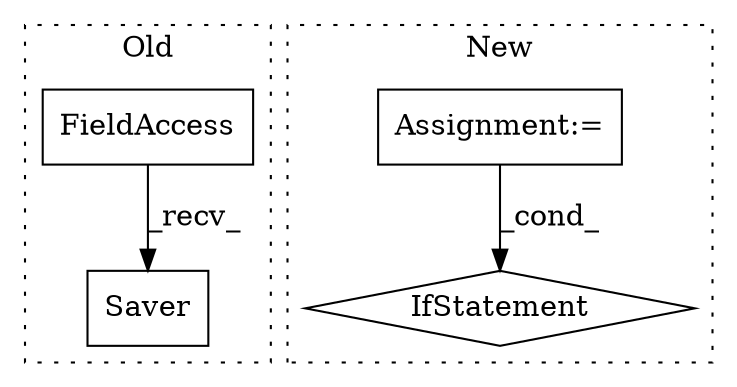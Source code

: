 digraph G {
subgraph cluster0 {
1 [label="Saver" a="32" s="6421,6445" l="6,1" shape="box"];
3 [label="FieldAccess" a="22" s="6404" l="16" shape="box"];
label = "Old";
style="dotted";
}
subgraph cluster1 {
2 [label="IfStatement" a="25" s="5958,5990" l="4,2" shape="diamond"];
4 [label="Assignment:=" a="7" s="3303" l="1" shape="box"];
label = "New";
style="dotted";
}
3 -> 1 [label="_recv_"];
4 -> 2 [label="_cond_"];
}
